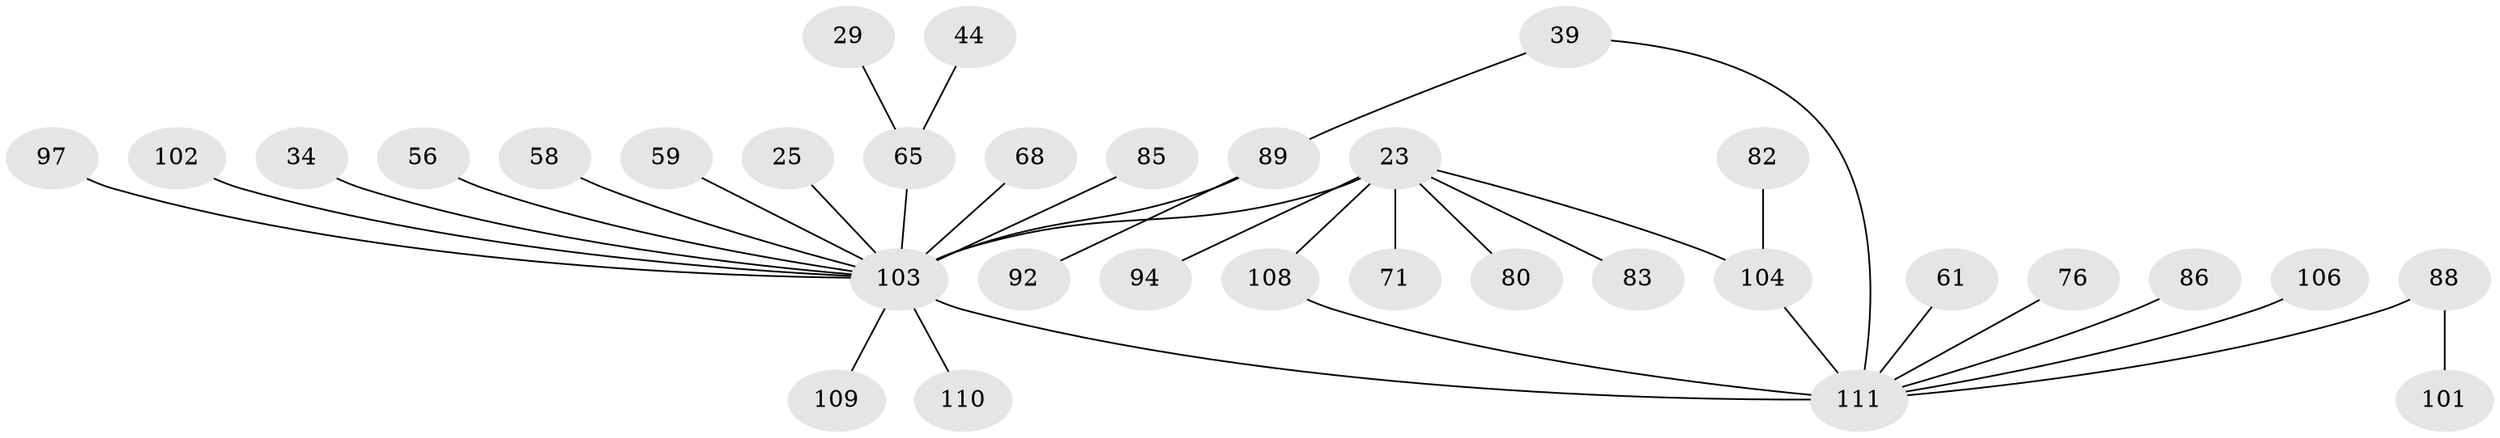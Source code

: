 // original degree distribution, {6: 0.05405405405405406, 4: 0.04504504504504504, 3: 0.14414414414414414, 7: 0.018018018018018018, 2: 0.32432432432432434, 5: 0.02702702702702703, 1: 0.38738738738738737}
// Generated by graph-tools (version 1.1) at 2025/45/03/04/25 21:45:44]
// undirected, 33 vertices, 35 edges
graph export_dot {
graph [start="1"]
  node [color=gray90,style=filled];
  23 [super="+12"];
  25;
  29;
  34;
  39 [super="+13"];
  44;
  56 [super="+17+48"];
  58;
  59;
  61;
  65 [super="+32"];
  68 [super="+54"];
  71;
  76;
  80;
  82 [super="+66"];
  83;
  85;
  86;
  88 [super="+51+64"];
  89 [super="+31"];
  92 [super="+77"];
  94 [super="+52"];
  97 [super="+75+90"];
  101;
  102 [super="+100"];
  103 [super="+91+69+87+96+41+55"];
  104 [super="+72+14+33"];
  106 [super="+105"];
  108 [super="+60"];
  109 [super="+84"];
  110;
  111 [super="+107+79"];
  23 -- 71;
  23 -- 80;
  23 -- 83;
  23 -- 108;
  23 -- 103 [weight=3];
  23 -- 94;
  23 -- 104 [weight=2];
  25 -- 103;
  29 -- 65;
  34 -- 103;
  39 -- 111;
  39 -- 89;
  44 -- 65;
  56 -- 103;
  58 -- 103;
  59 -- 103;
  61 -- 111;
  65 -- 103 [weight=3];
  68 -- 103;
  76 -- 111;
  82 -- 104;
  85 -- 103;
  86 -- 111;
  88 -- 101;
  88 -- 111 [weight=2];
  89 -- 103 [weight=2];
  89 -- 92;
  97 -- 103 [weight=2];
  102 -- 103;
  103 -- 110;
  103 -- 111 [weight=4];
  103 -- 109;
  104 -- 111;
  106 -- 111;
  108 -- 111;
}
